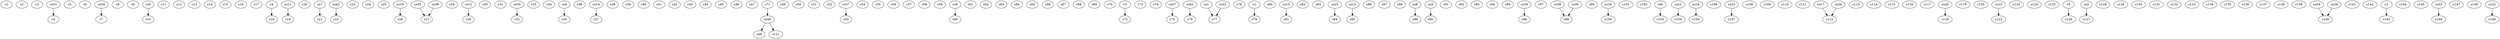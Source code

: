 strict digraph  {
c1;
c2;
c3;
c4;
c5;
c6;
c7;
c8;
c9;
c10;
c11;
c12;
c13;
c14;
c15;
c16;
c17;
c18;
c19;
c20;
c21;
c22;
c23;
c24;
c25;
c26;
c27;
c28;
c29;
c30;
c31;
c32;
c33;
c34;
c35;
c36;
c37;
c38;
c39;
c40;
c41;
c42;
c43;
c44;
c45;
c46;
c47;
c48;
c49;
c50;
c51;
c52;
c53;
c54;
c55;
c56;
c57;
c58;
c59;
c60;
c61;
c62;
c63;
c64;
c65;
c66;
c67;
c68;
c69;
c70;
c71;
c72;
c73;
c74;
c75;
c76;
c77;
c78;
c79;
c80;
c81;
c82;
c83;
c84;
c85;
c86;
c87;
c88;
c89;
c90;
c91;
c92;
c93;
c94;
c95;
c96;
c97;
c98;
c99;
c100;
c101;
c102;
c103;
c104;
c105;
c106;
c107;
c108;
c109;
c110;
c111;
c112;
c113;
c114;
c115;
c116;
c117;
c118;
c119;
c120;
c121;
c122;
c123;
c124;
c125;
c126;
c127;
c128;
c129;
c130;
c131;
c132;
c133;
c134;
c135;
c136;
c137;
c138;
c139;
c140;
c141;
c142;
c143;
c144;
c145;
c146;
c147;
c148;
c149;
v1;
v2;
v3;
v4;
v5;
co1;
co2;
co3;
co4;
co5;
co6;
co7;
co8;
co9;
co10;
co11;
co12;
co13;
co14;
co15;
co16;
co17;
co18;
co19;
co20;
co21;
co22;
co23;
co24;
co25;
co26;
co27;
co28;
co29;
co30;
co31;
co32;
co33;
co34;
co35;
co36;
co37;
co38;
co39;
co40;
co41;
co42;
c71 -> co40  [weight=1];
v1 -> c79  [weight=1];
v2 -> c143  [weight=1];
v3 -> c72  [weight=1];
v4 -> c18  [weight=1];
v5 -> c126  [weight=1];
co1 -> c77  [weight=1];
co2 -> c127  [weight=1];
co3 -> c90  [weight=1];
co4 -> c35  [weight=1];
co5 -> c10  [weight=1];
co6 -> c103  [weight=1];
co7 -> c21  [weight=1];
co8 -> c89  [weight=1];
co9 -> c60  [weight=1];
co10 -> c122  [weight=1];
co11 -> c19  [weight=1];
co12 -> c29  [weight=1];
co13 -> c85  [weight=1];
co14 -> c37  [weight=1];
co15 -> c81  [weight=1];
co16 -> c100  [weight=1];
co17 -> c112  [weight=1];
co18 -> c105  [weight=1];
co19 -> c26  [weight=1];
co20 -> c118  [weight=1];
co21 -> c104  [weight=1];
co22 -> c149  [weight=1];
co23 -> c107  [weight=1];
co24 -> c140  [weight=1];
co25 -> c84  [weight=1];
co26 -> c112  [weight=1];
co27 -> c75  [weight=1];
co28 -> c140  [weight=1];
co29 -> c96  [weight=1];
co30 -> c32  [weight=1];
co31 -> c4  [weight=1];
co32 -> c77  [weight=1];
co33 -> c146  [weight=1];
co34 -> c7  [weight=1];
co35 -> c27  [weight=1];
co36 -> c27  [weight=1];
co37 -> c53  [weight=1];
co38 -> c98  [weight=1];
co39 -> c98  [weight=1];
co40 -> c121  [weight=1];
co40 -> c48  [weight=1];
co41 -> c76  [weight=1];
co42 -> c22  [weight=1];
}
